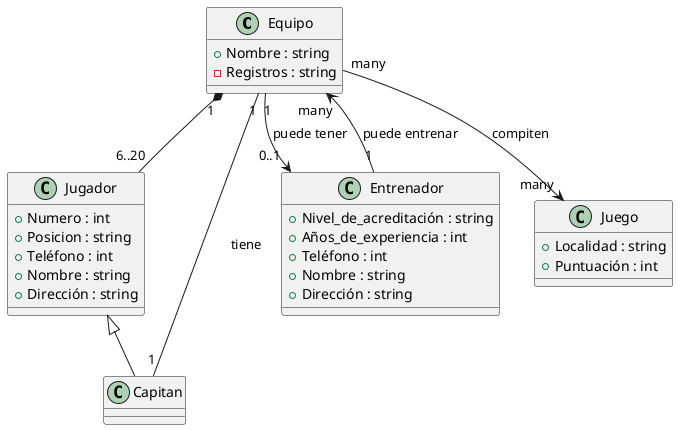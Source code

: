 @startuml Diagrama de Clases 
class Equipo{
 +Nombre : string
 -Registros : string
}

class Jugador{
 +Numero : int
 +Posicion : string
 +Teléfono : int
 +Nombre : string
 +Dirección : string
}

class Capitan{

}

class Entrenador{
 +Nivel_de_acreditación : string
 +Años_de_experiencia : int
 +Teléfono : int
 +Nombre : string
 +Dirección : string
}


class Juego{
 +Localidad : string
 +Puntuación : int
}

Equipo "1" *-- "6..20" Jugador
Jugador <|-- Capitan
Equipo "1" -- "1" Capitan : tiene
Equipo "1" --> "0..1" Entrenador : puede tener
Equipo "many" <-- "1" Entrenador : puede entrenar
Equipo "many" --> "many" Juego : compiten
@enduml

@startuml Diagrama de Objetos

object Equipo1 {
    Nombre = "Tigres de Aragua"
    Registros = "Campeón 2023"
}

object Equipo2 {
    Nombre = "Leones del Caracas"
    Registros = "Subcampeón 2023"
}

object Equipo3{
    Nombre = "Navgantes Magallanes"
    Registros = "Tercer Lugar 2023"
}

object Jugador1 {
    Numero = 10
    Posición = "Libero"
    Teléfono = 04142867590
    Nombre = "Adalberto Vieira"
    Dirección = "Calle 123"
}

object Jugador2 {
    Numero = 7
    Posición = "Opuesto"
    Teléfono = 04242595820
    Nombre = "Javier Molina"
    Dirección = "Avenida 456"
}

object Jugador3 {
    Numero = 8
    Posición = "Armador"
    Teléfono = 04162645234
    Nombre = "Juan Pérez"
    Dirección = "UCV"
}

object Jugador4 {
    Numero = 45
    Posición = "Punta"
    Teléfono = 04129356766
    Nombre = "Luis Gómez"
    Dirección = "Montalban"
}

object Capitan1 {
    Numero = 30
    Posición = "Centro"
    Nombre = "Carlos Sánchez"
    Teléfono = 111222333
    Dirección = "Plaza Central"
}

object Capitan2 {
    Numero = 90
    Posición = "Opuesto"
    Nombre = "Jose Marin"
    Teléfono = 1234567989
    Dirección = "Calle Ecuador"
}

object Capitan3 {
    Numero = 64
    Posición = "Punta"
    Nombre = "Antonio Da Silva"
    Teléfono = 987654321
    Dirección = "Calle Bolivia"
}

object Entrenador1 {
    Nivel_de_acreditación = "Profesional"
    Años_de_experiencia = 10
    Teléfono = 555666777
    Nombre = "Ana Martínez"
    Dirección = "Calle Nueva 789"
}

object Juego1 {
    Localidad = "Estadio Nacional"
    Puntuación = 3
}

object Juego2 {
    Localidad = "Estadio Local"
    Puntuación = 1
}

Equipo1 *-- Jugador1
Equipo1 *-- Jugador2
Equipo2 *-- Jugador3
Equipo3 *-- Jugador4
Equipo1 -- Capitan1 : tiene
Equipo2 -- Capitan2 : tiene
Equipo3 -- Capitan3 : tiene
Equipo1 --> Entrenador1 : puede tener
Entrenador1 --> Equipo2 : puede entrenar
Equipo1 --> Juego1 : compite
Equipo2 --> Juego1 : compite
Equipo2 --> Juego2 : compite
Equipo3 --> Juego2 : compite

@enduml